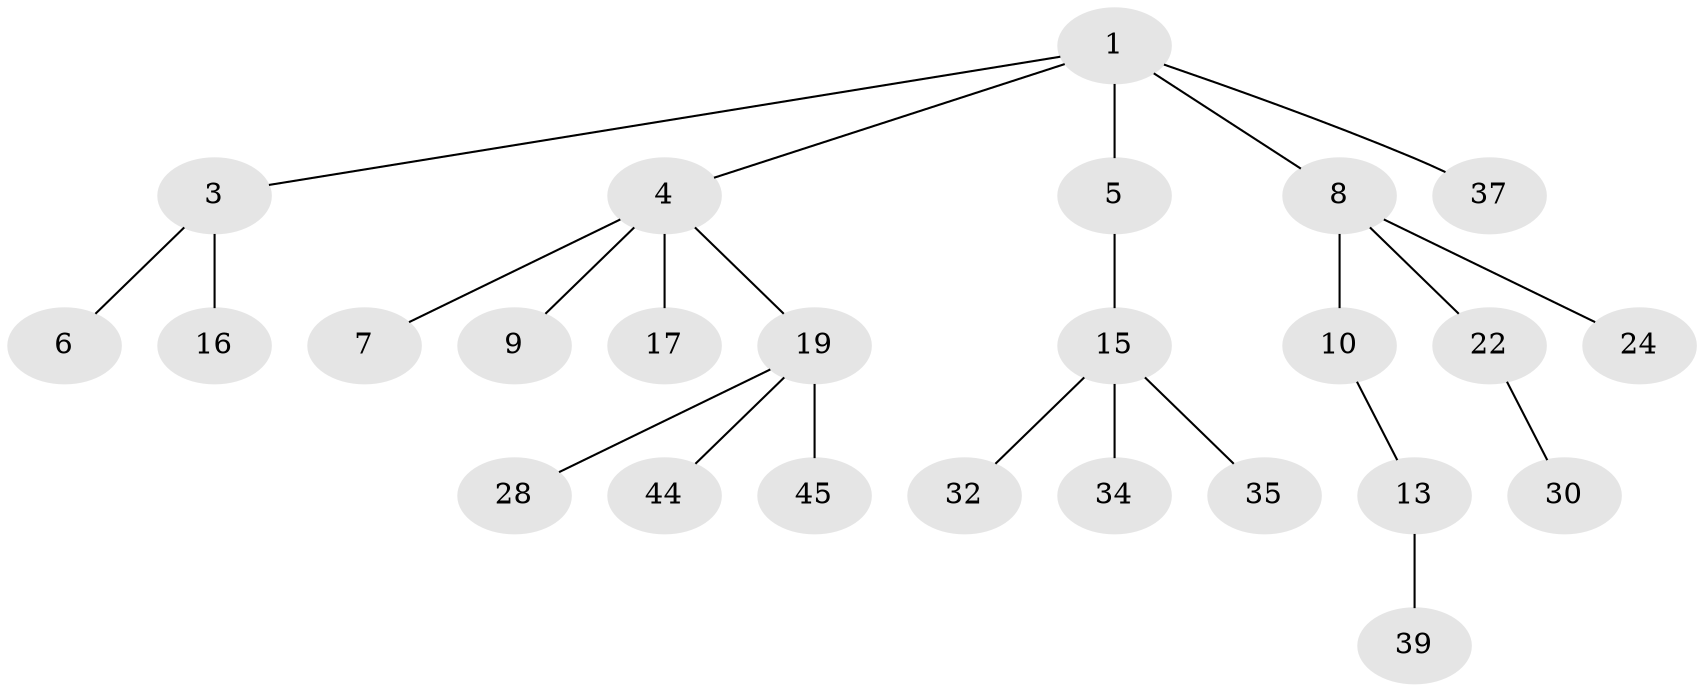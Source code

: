 // original degree distribution, {2: 0.22, 5: 0.06, 3: 0.16, 1: 0.52, 7: 0.02, 4: 0.02}
// Generated by graph-tools (version 1.1) at 2025/15/03/09/25 04:15:30]
// undirected, 25 vertices, 24 edges
graph export_dot {
graph [start="1"]
  node [color=gray90,style=filled];
  1 [super="+2"];
  3;
  4 [super="+18"];
  5;
  6;
  7 [super="+11+41"];
  8 [super="+27+48+38+36+20"];
  9;
  10 [super="+31+12"];
  13 [super="+14"];
  15 [super="+26+21"];
  16;
  17 [super="+33"];
  19 [super="+29"];
  22;
  24;
  28;
  30;
  32;
  34;
  35;
  37;
  39;
  44;
  45 [super="+49"];
  1 -- 8;
  1 -- 3;
  1 -- 4;
  1 -- 37;
  1 -- 5;
  3 -- 6;
  3 -- 16;
  4 -- 7;
  4 -- 9;
  4 -- 17;
  4 -- 19;
  5 -- 15;
  8 -- 10;
  8 -- 24;
  8 -- 22;
  10 -- 13;
  13 -- 39;
  15 -- 34;
  15 -- 32;
  15 -- 35;
  19 -- 28;
  19 -- 44;
  19 -- 45;
  22 -- 30;
}
